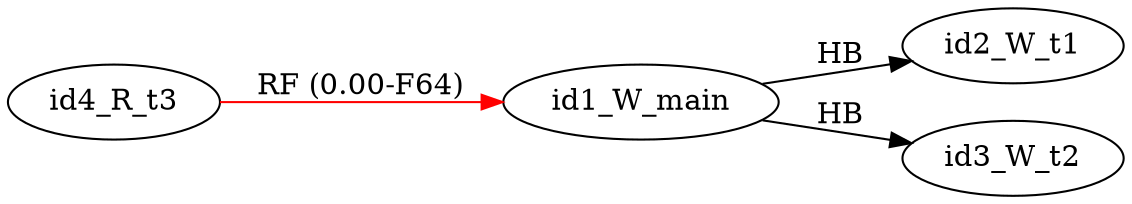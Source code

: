 digraph memory_model {
rankdir=LR;
splines=true; esep=0.5;
id4_R_t3 -> id1_W_main [label = "RF (0.00-F64)", color="red"];
id1_W_main -> id2_W_t1 [label = "HB", color="black"];
id1_W_main -> id3_W_t2 [label = "HB", color="black"];
id1_W_main [pos="5.0,2!"]
id2_W_t1 [pos="0,0!"]
id3_W_t2 [pos="5,0!"]
id4_R_t3 [pos="10,0!"]
}